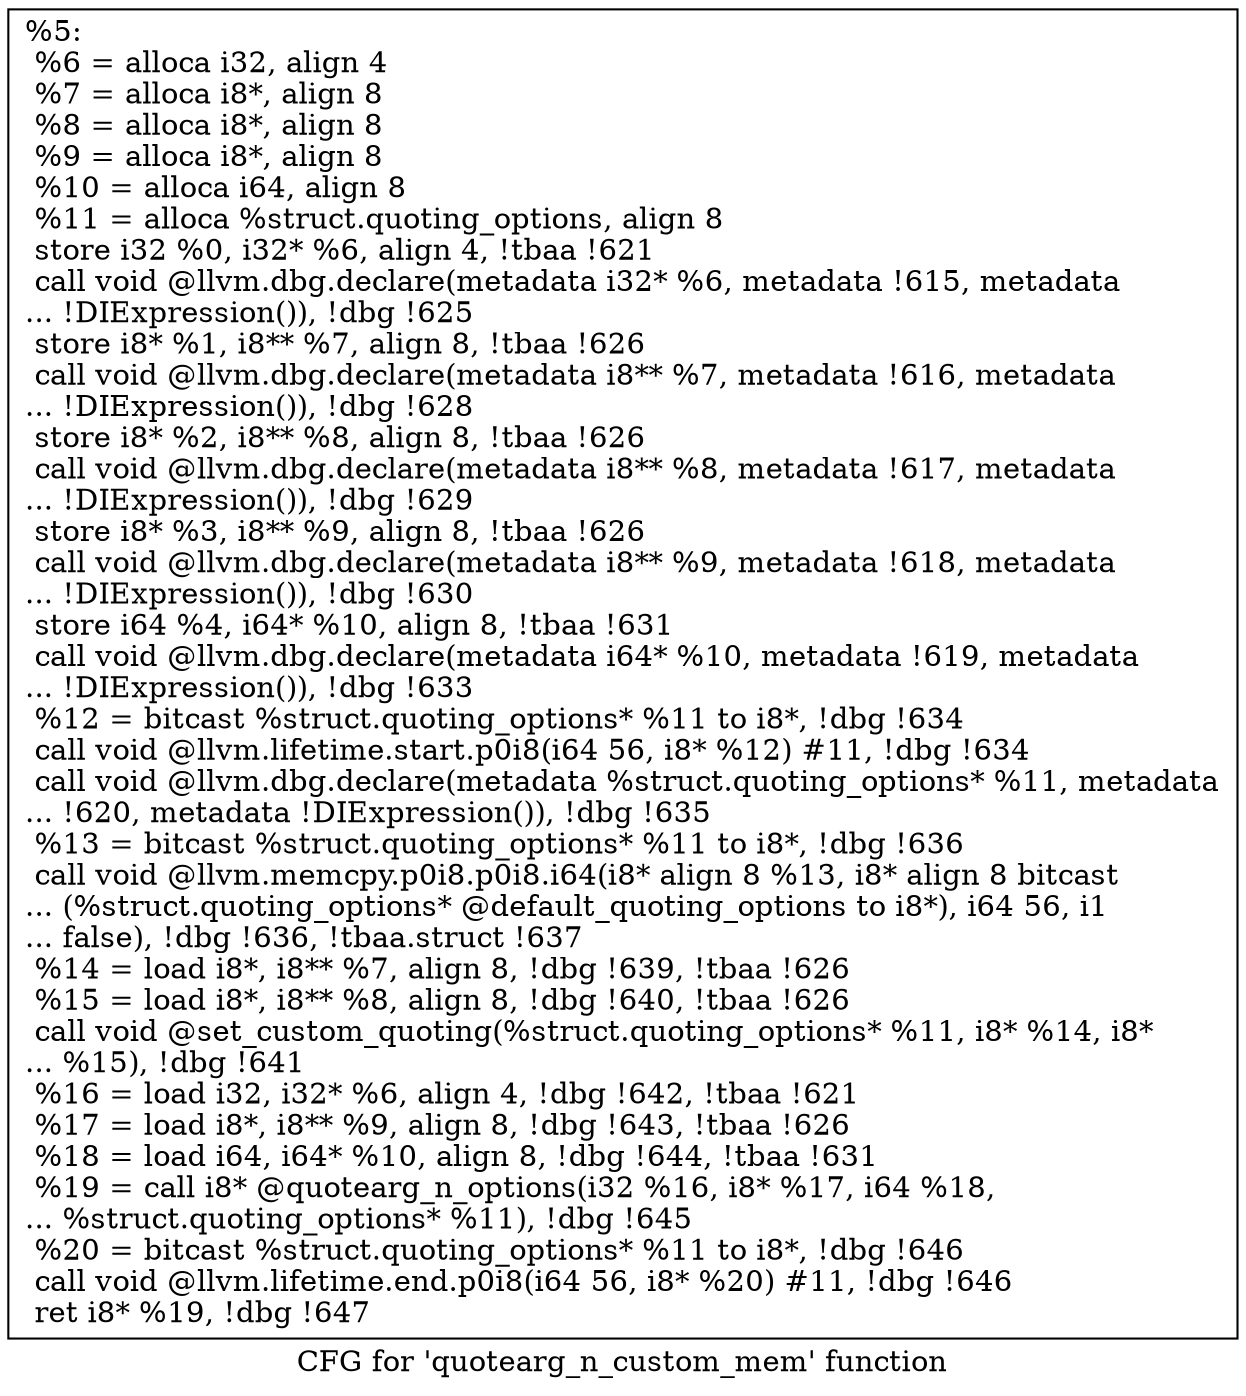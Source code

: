 digraph "CFG for 'quotearg_n_custom_mem' function" {
	label="CFG for 'quotearg_n_custom_mem' function";

	Node0x14b8770 [shape=record,label="{%5:\l  %6 = alloca i32, align 4\l  %7 = alloca i8*, align 8\l  %8 = alloca i8*, align 8\l  %9 = alloca i8*, align 8\l  %10 = alloca i64, align 8\l  %11 = alloca %struct.quoting_options, align 8\l  store i32 %0, i32* %6, align 4, !tbaa !621\l  call void @llvm.dbg.declare(metadata i32* %6, metadata !615, metadata\l... !DIExpression()), !dbg !625\l  store i8* %1, i8** %7, align 8, !tbaa !626\l  call void @llvm.dbg.declare(metadata i8** %7, metadata !616, metadata\l... !DIExpression()), !dbg !628\l  store i8* %2, i8** %8, align 8, !tbaa !626\l  call void @llvm.dbg.declare(metadata i8** %8, metadata !617, metadata\l... !DIExpression()), !dbg !629\l  store i8* %3, i8** %9, align 8, !tbaa !626\l  call void @llvm.dbg.declare(metadata i8** %9, metadata !618, metadata\l... !DIExpression()), !dbg !630\l  store i64 %4, i64* %10, align 8, !tbaa !631\l  call void @llvm.dbg.declare(metadata i64* %10, metadata !619, metadata\l... !DIExpression()), !dbg !633\l  %12 = bitcast %struct.quoting_options* %11 to i8*, !dbg !634\l  call void @llvm.lifetime.start.p0i8(i64 56, i8* %12) #11, !dbg !634\l  call void @llvm.dbg.declare(metadata %struct.quoting_options* %11, metadata\l... !620, metadata !DIExpression()), !dbg !635\l  %13 = bitcast %struct.quoting_options* %11 to i8*, !dbg !636\l  call void @llvm.memcpy.p0i8.p0i8.i64(i8* align 8 %13, i8* align 8 bitcast\l... (%struct.quoting_options* @default_quoting_options to i8*), i64 56, i1\l... false), !dbg !636, !tbaa.struct !637\l  %14 = load i8*, i8** %7, align 8, !dbg !639, !tbaa !626\l  %15 = load i8*, i8** %8, align 8, !dbg !640, !tbaa !626\l  call void @set_custom_quoting(%struct.quoting_options* %11, i8* %14, i8*\l... %15), !dbg !641\l  %16 = load i32, i32* %6, align 4, !dbg !642, !tbaa !621\l  %17 = load i8*, i8** %9, align 8, !dbg !643, !tbaa !626\l  %18 = load i64, i64* %10, align 8, !dbg !644, !tbaa !631\l  %19 = call i8* @quotearg_n_options(i32 %16, i8* %17, i64 %18,\l... %struct.quoting_options* %11), !dbg !645\l  %20 = bitcast %struct.quoting_options* %11 to i8*, !dbg !646\l  call void @llvm.lifetime.end.p0i8(i64 56, i8* %20) #11, !dbg !646\l  ret i8* %19, !dbg !647\l}"];
}
